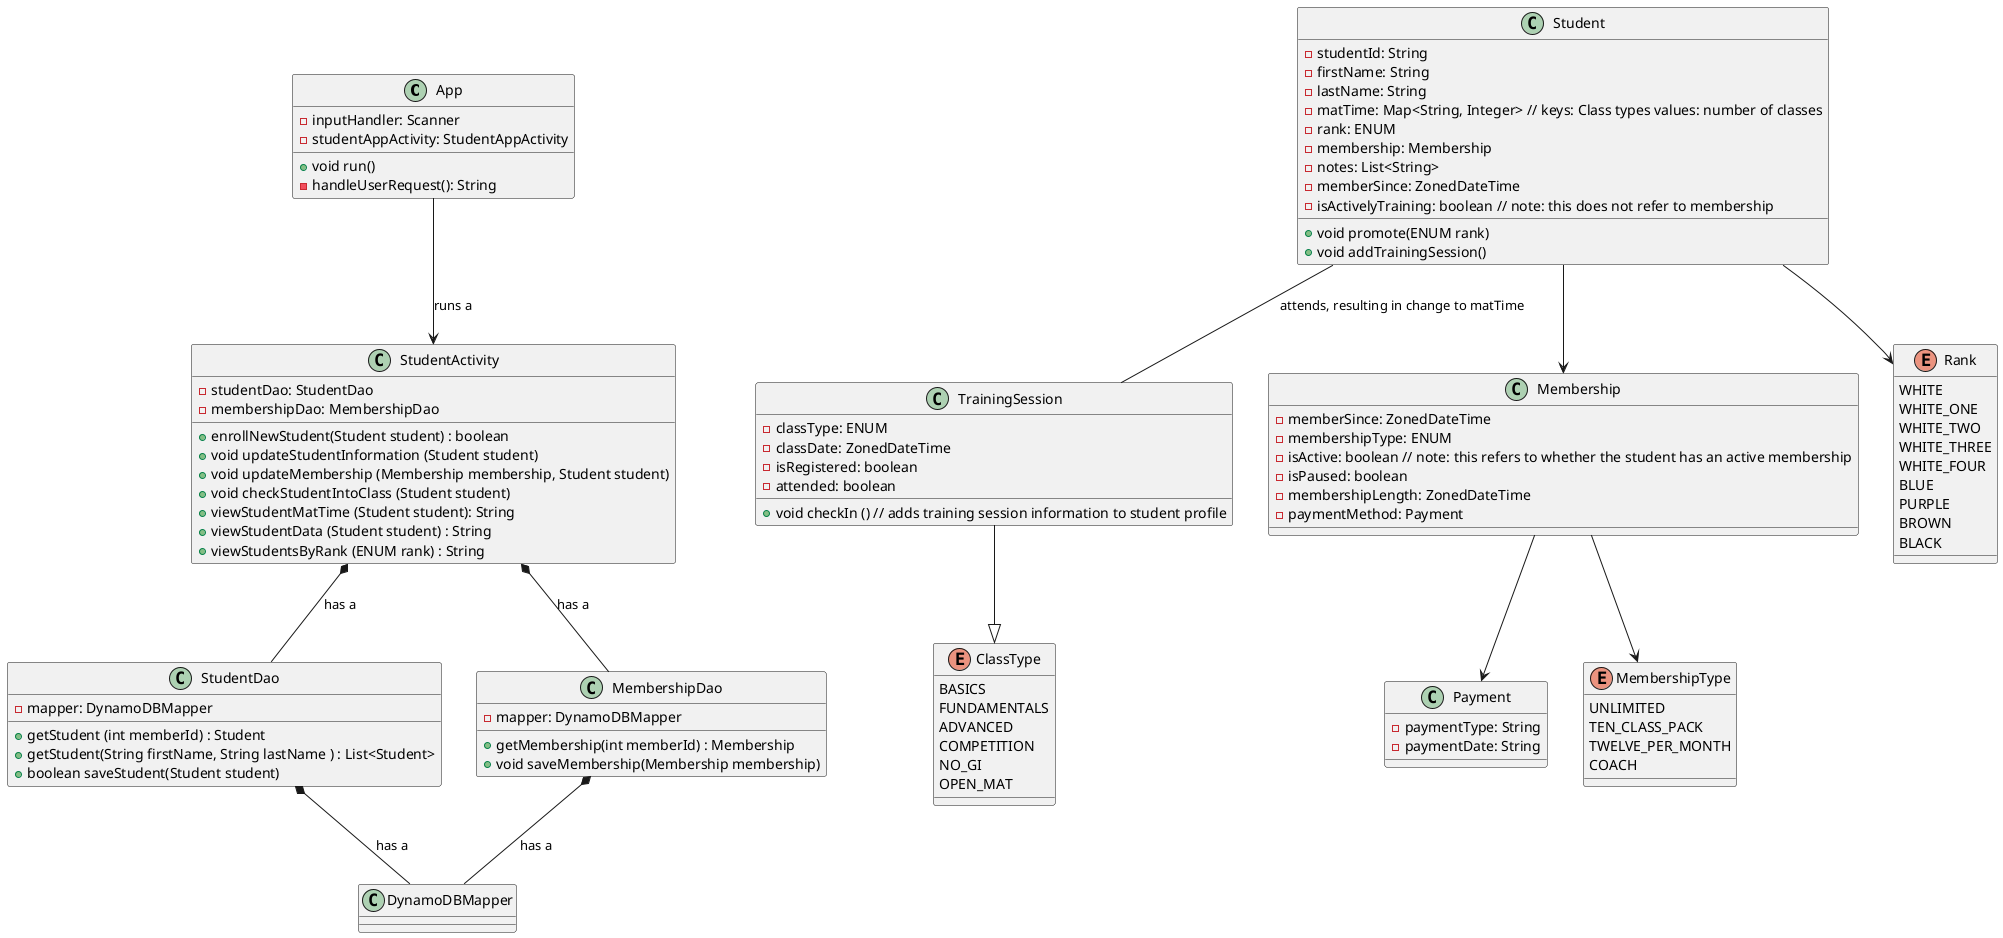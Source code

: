 @startuml
'https://plantuml.com/class-diagram

class App {
- inputHandler: Scanner
- studentAppActivity: StudentAppActivity
+ void run()
- handleUserRequest(): String
}

App --> StudentActivity : runs a

class StudentActivity {
- studentDao: StudentDao
- membershipDao: MembershipDao
+ enrollNewStudent(Student student) : boolean
+ void updateStudentInformation (Student student)
+ void updateMembership (Membership membership, Student student)
+ void checkStudentIntoClass (Student student)
+ viewStudentMatTime (Student student): String
+ viewStudentData (Student student) : String
+ viewStudentsByRank (ENUM rank) : String

}


class Student {
-studentId: String
-firstName: String
- lastName: String
- matTime: Map<String, Integer> // keys: Class types values: number of classes
- rank: ENUM
- membership: Membership
-notes: List<String>
- memberSince: ZonedDateTime
- isActivelyTraining: boolean // note: this does not refer to membership
+ void promote(ENUM rank)
+ void addTrainingSession()
}

class TrainingSession{
- classType: ENUM
- classDate: ZonedDateTime
- isRegistered: boolean
- attended: boolean
+ void checkIn () // adds training session information to student profile
}

class Membership{
- memberSince: ZonedDateTime
- membershipType: ENUM
- isActive: boolean // note: this refers to whether the student has an active membership
- isPaused: boolean
- membershipLength: ZonedDateTime
- paymentMethod: Payment
}

class Payment {
- paymentType: String
- paymentDate: String
}

class StudentDao{
- mapper: DynamoDBMapper
+ getStudent (int memberId) : Student
+ getStudent(String firstName, String lastName ) : List<Student>
+ boolean saveStudent(Student student)
}

class MembershipDao {
- mapper: DynamoDBMapper
+ getMembership(int memberId) : Membership
+ void saveMembership(Membership membership)
}

StudentActivity *-- StudentDao : has a
StudentActivity *-- MembershipDao : has a
MembershipDao *-- DynamoDBMapper : has a
StudentDao *-- DynamoDBMapper : has a

TrainingSession --|> ClassType


Student --> Membership
Student -- TrainingSession : attends, resulting in change to matTime
Membership --> MembershipType
Membership --> Payment
Student --> Rank


enum Rank {
WHITE
WHITE_ONE
WHITE_TWO
WHITE_THREE
WHITE_FOUR
BLUE
PURPLE
BROWN
BLACK
}

enum ClassType {
BASICS
FUNDAMENTALS
ADVANCED
COMPETITION
NO_GI
OPEN_MAT
}

enum MembershipType {
UNLIMITED
TEN_CLASS_PACK
TWELVE_PER_MONTH
COACH
}






@enduml